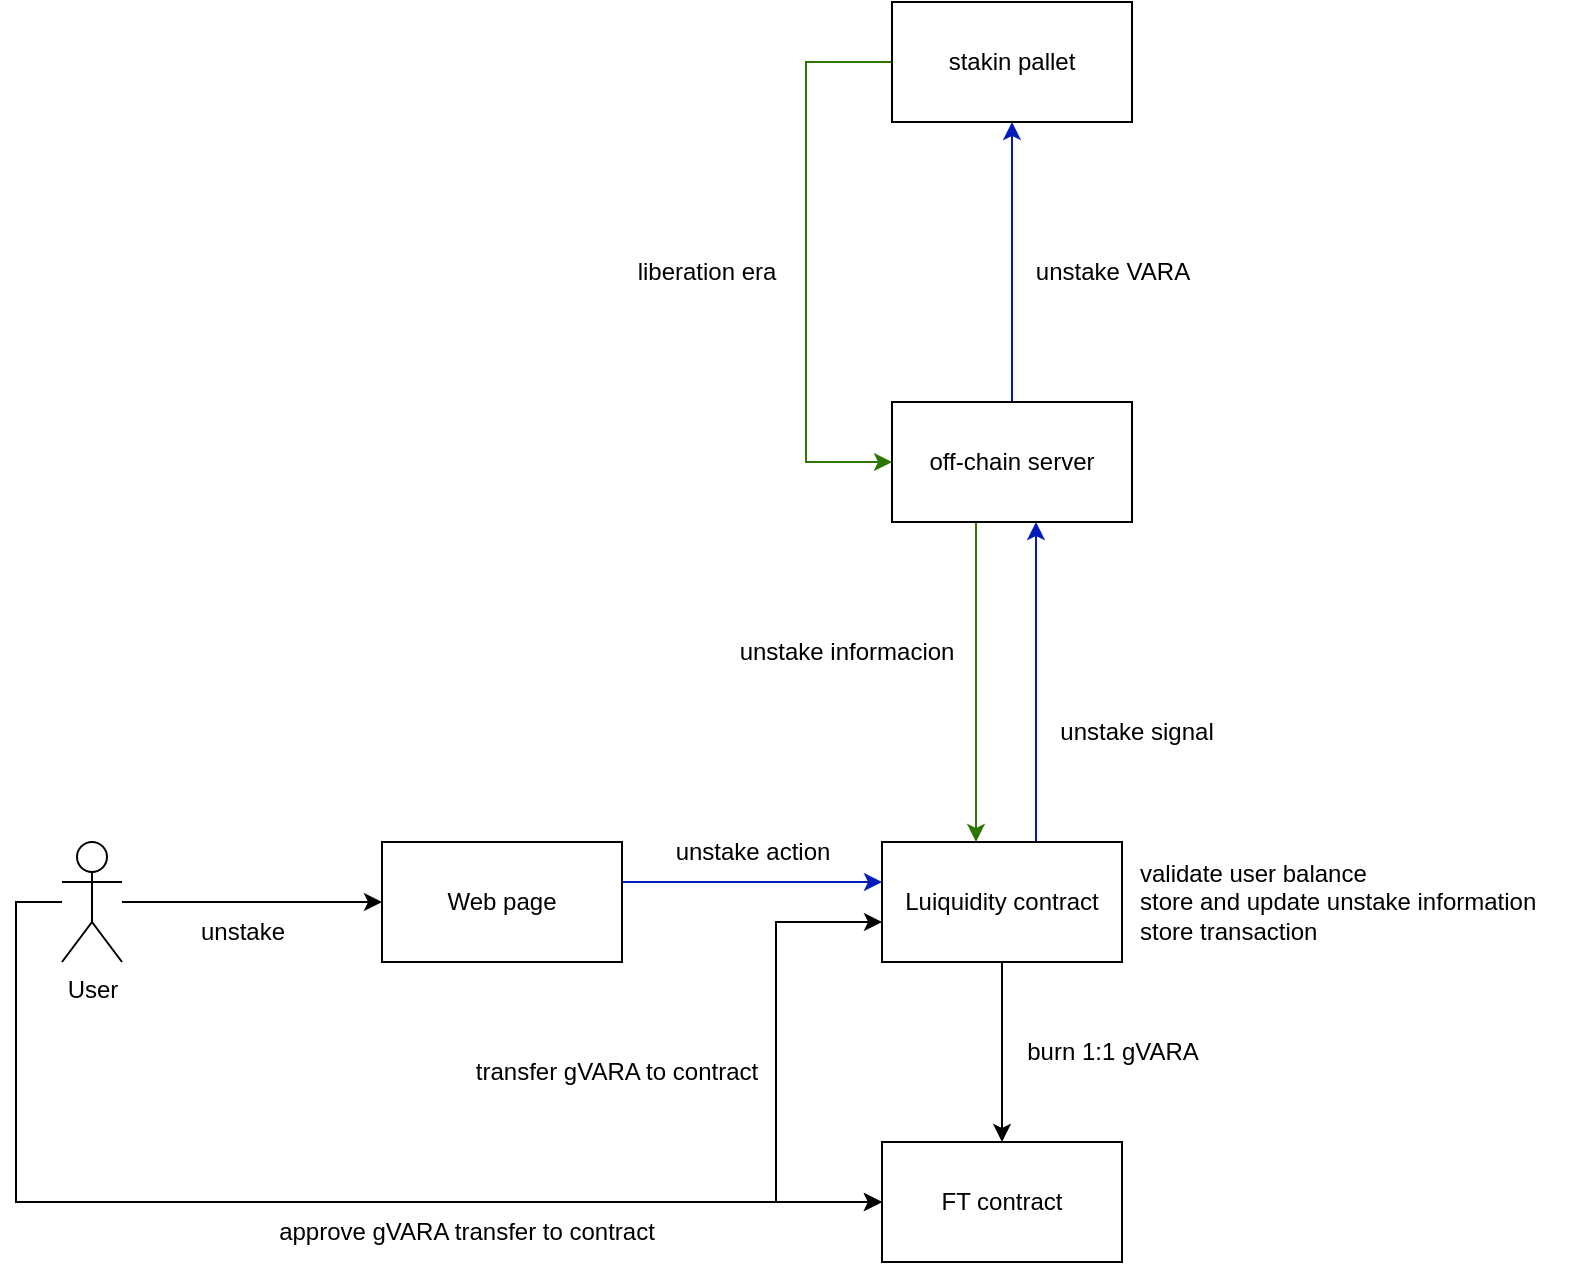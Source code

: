 <mxfile version="23.0.2" type="device">
  <diagram name="Page-1" id="9ny0syHoKkmh2-WJzfzL">
    <mxGraphModel dx="1195" dy="699" grid="1" gridSize="10" guides="1" tooltips="1" connect="1" arrows="1" fold="1" page="1" pageScale="1" pageWidth="850" pageHeight="1100" math="0" shadow="0">
      <root>
        <mxCell id="0" />
        <mxCell id="1" parent="0" />
        <mxCell id="a8fwbPMNXaL5KplJFtij-2" style="edgeStyle=orthogonalEdgeStyle;rounded=0;orthogonalLoop=1;jettySize=auto;html=1;" edge="1" parent="1" source="a8fwbPMNXaL5KplJFtij-3" target="a8fwbPMNXaL5KplJFtij-5">
          <mxGeometry relative="1" as="geometry" />
        </mxCell>
        <mxCell id="a8fwbPMNXaL5KplJFtij-27" style="edgeStyle=orthogonalEdgeStyle;rounded=0;orthogonalLoop=1;jettySize=auto;html=1;" edge="1" parent="1" source="a8fwbPMNXaL5KplJFtij-3" target="a8fwbPMNXaL5KplJFtij-10">
          <mxGeometry relative="1" as="geometry">
            <Array as="points">
              <mxPoint x="50" y="660" />
              <mxPoint x="50" y="810" />
            </Array>
          </mxGeometry>
        </mxCell>
        <mxCell id="a8fwbPMNXaL5KplJFtij-3" value="User" style="shape=umlActor;verticalLabelPosition=bottom;verticalAlign=top;html=1;outlineConnect=0;" vertex="1" parent="1">
          <mxGeometry x="73" y="630" width="30" height="60" as="geometry" />
        </mxCell>
        <mxCell id="a8fwbPMNXaL5KplJFtij-4" style="edgeStyle=orthogonalEdgeStyle;rounded=0;orthogonalLoop=1;jettySize=auto;html=1;fillColor=#0050ef;strokeColor=#001DBC;" edge="1" parent="1" source="a8fwbPMNXaL5KplJFtij-5" target="a8fwbPMNXaL5KplJFtij-8">
          <mxGeometry relative="1" as="geometry">
            <Array as="points">
              <mxPoint x="420" y="650" />
              <mxPoint x="420" y="650" />
            </Array>
          </mxGeometry>
        </mxCell>
        <mxCell id="a8fwbPMNXaL5KplJFtij-5" value="Web page" style="rounded=0;whiteSpace=wrap;html=1;" vertex="1" parent="1">
          <mxGeometry x="233" y="630" width="120" height="60" as="geometry" />
        </mxCell>
        <mxCell id="a8fwbPMNXaL5KplJFtij-6" style="edgeStyle=orthogonalEdgeStyle;rounded=0;orthogonalLoop=1;jettySize=auto;html=1;" edge="1" parent="1" source="a8fwbPMNXaL5KplJFtij-8" target="a8fwbPMNXaL5KplJFtij-10">
          <mxGeometry relative="1" as="geometry">
            <Array as="points">
              <mxPoint x="543" y="740" />
              <mxPoint x="543" y="740" />
            </Array>
          </mxGeometry>
        </mxCell>
        <mxCell id="a8fwbPMNXaL5KplJFtij-7" style="edgeStyle=orthogonalEdgeStyle;rounded=0;orthogonalLoop=1;jettySize=auto;html=1;fillColor=#0050ef;strokeColor=#001DBC;" edge="1" parent="1" source="a8fwbPMNXaL5KplJFtij-8" target="a8fwbPMNXaL5KplJFtij-15">
          <mxGeometry relative="1" as="geometry">
            <Array as="points">
              <mxPoint x="560" y="580" />
              <mxPoint x="560" y="580" />
            </Array>
          </mxGeometry>
        </mxCell>
        <mxCell id="a8fwbPMNXaL5KplJFtij-26" style="edgeStyle=orthogonalEdgeStyle;rounded=0;orthogonalLoop=1;jettySize=auto;html=1;endArrow=classic;endFill=1;startArrow=classic;startFill=1;" edge="1" parent="1" source="a8fwbPMNXaL5KplJFtij-8" target="a8fwbPMNXaL5KplJFtij-10">
          <mxGeometry relative="1" as="geometry">
            <Array as="points">
              <mxPoint x="430" y="670" />
              <mxPoint x="430" y="810" />
            </Array>
          </mxGeometry>
        </mxCell>
        <mxCell id="a8fwbPMNXaL5KplJFtij-8" value="Luiquidity contract" style="rounded=0;whiteSpace=wrap;html=1;" vertex="1" parent="1">
          <mxGeometry x="483" y="630" width="120" height="60" as="geometry" />
        </mxCell>
        <mxCell id="a8fwbPMNXaL5KplJFtij-10" value="FT contract" style="rounded=0;whiteSpace=wrap;html=1;" vertex="1" parent="1">
          <mxGeometry x="483" y="780" width="120" height="60" as="geometry" />
        </mxCell>
        <mxCell id="a8fwbPMNXaL5KplJFtij-11" value="unstake" style="text;html=1;align=center;verticalAlign=middle;resizable=0;points=[];autosize=1;strokeColor=none;fillColor=none;" vertex="1" parent="1">
          <mxGeometry x="128" y="660" width="70" height="30" as="geometry" />
        </mxCell>
        <mxCell id="a8fwbPMNXaL5KplJFtij-12" value="burn 1:1 gVARA" style="text;html=1;align=center;verticalAlign=middle;resizable=0;points=[];autosize=1;strokeColor=none;fillColor=none;" vertex="1" parent="1">
          <mxGeometry x="543" y="720" width="110" height="30" as="geometry" />
        </mxCell>
        <mxCell id="a8fwbPMNXaL5KplJFtij-13" value="transfer gVARA to contract" style="text;html=1;align=center;verticalAlign=middle;resizable=0;points=[];autosize=1;strokeColor=none;fillColor=none;" vertex="1" parent="1">
          <mxGeometry x="270" y="730" width="160" height="30" as="geometry" />
        </mxCell>
        <mxCell id="a8fwbPMNXaL5KplJFtij-14" style="edgeStyle=orthogonalEdgeStyle;rounded=0;orthogonalLoop=1;jettySize=auto;html=1;fillColor=#0050ef;strokeColor=#001DBC;" edge="1" parent="1" source="a8fwbPMNXaL5KplJFtij-15" target="a8fwbPMNXaL5KplJFtij-17">
          <mxGeometry relative="1" as="geometry" />
        </mxCell>
        <mxCell id="a8fwbPMNXaL5KplJFtij-24" style="edgeStyle=orthogonalEdgeStyle;rounded=0;orthogonalLoop=1;jettySize=auto;html=1;fillColor=#60a917;strokeColor=#2D7600;" edge="1" parent="1" source="a8fwbPMNXaL5KplJFtij-15" target="a8fwbPMNXaL5KplJFtij-8">
          <mxGeometry relative="1" as="geometry">
            <Array as="points">
              <mxPoint x="530" y="570" />
              <mxPoint x="530" y="570" />
            </Array>
          </mxGeometry>
        </mxCell>
        <mxCell id="a8fwbPMNXaL5KplJFtij-15" value="off-chain server" style="rounded=0;whiteSpace=wrap;html=1;" vertex="1" parent="1">
          <mxGeometry x="488" y="410" width="120" height="60" as="geometry" />
        </mxCell>
        <mxCell id="a8fwbPMNXaL5KplJFtij-16" value="unstake signal" style="text;html=1;align=center;verticalAlign=middle;resizable=0;points=[];autosize=1;strokeColor=none;fillColor=none;" vertex="1" parent="1">
          <mxGeometry x="560" y="560" width="100" height="30" as="geometry" />
        </mxCell>
        <mxCell id="a8fwbPMNXaL5KplJFtij-22" style="edgeStyle=orthogonalEdgeStyle;rounded=0;orthogonalLoop=1;jettySize=auto;html=1;fillColor=#60a917;strokeColor=#2D7600;" edge="1" parent="1" source="a8fwbPMNXaL5KplJFtij-17" target="a8fwbPMNXaL5KplJFtij-15">
          <mxGeometry relative="1" as="geometry">
            <Array as="points">
              <mxPoint x="445" y="240.0" />
              <mxPoint x="445" y="440" />
            </Array>
          </mxGeometry>
        </mxCell>
        <mxCell id="a8fwbPMNXaL5KplJFtij-17" value="stakin pallet" style="rounded=0;whiteSpace=wrap;html=1;" vertex="1" parent="1">
          <mxGeometry x="488" y="210" width="120" height="60" as="geometry" />
        </mxCell>
        <mxCell id="a8fwbPMNXaL5KplJFtij-18" value="unstake VARA" style="text;html=1;align=center;verticalAlign=middle;resizable=0;points=[];autosize=1;strokeColor=none;fillColor=none;" vertex="1" parent="1">
          <mxGeometry x="548" y="330" width="100" height="30" as="geometry" />
        </mxCell>
        <mxCell id="a8fwbPMNXaL5KplJFtij-20" value="validate user balance&lt;br&gt;store and update unstake information&lt;br&gt;store transaction" style="text;html=1;align=left;verticalAlign=middle;resizable=0;points=[];autosize=1;strokeColor=none;fillColor=none;" vertex="1" parent="1">
          <mxGeometry x="610" y="630" width="220" height="60" as="geometry" />
        </mxCell>
        <mxCell id="a8fwbPMNXaL5KplJFtij-21" value="unstake action" style="text;html=1;align=center;verticalAlign=middle;resizable=0;points=[];autosize=1;strokeColor=none;fillColor=none;" vertex="1" parent="1">
          <mxGeometry x="368" y="620" width="100" height="30" as="geometry" />
        </mxCell>
        <mxCell id="a8fwbPMNXaL5KplJFtij-23" value="liberation era" style="text;html=1;align=center;verticalAlign=middle;resizable=0;points=[];autosize=1;strokeColor=none;fillColor=none;" vertex="1" parent="1">
          <mxGeometry x="350" y="330" width="90" height="30" as="geometry" />
        </mxCell>
        <mxCell id="a8fwbPMNXaL5KplJFtij-25" value="unstake informacion" style="text;html=1;align=center;verticalAlign=middle;resizable=0;points=[];autosize=1;strokeColor=none;fillColor=none;" vertex="1" parent="1">
          <mxGeometry x="400" y="520" width="130" height="30" as="geometry" />
        </mxCell>
        <mxCell id="a8fwbPMNXaL5KplJFtij-28" value="approve gVARA transfer to contract" style="text;html=1;align=center;verticalAlign=middle;resizable=0;points=[];autosize=1;strokeColor=none;fillColor=none;" vertex="1" parent="1">
          <mxGeometry x="170" y="810" width="210" height="30" as="geometry" />
        </mxCell>
      </root>
    </mxGraphModel>
  </diagram>
</mxfile>
